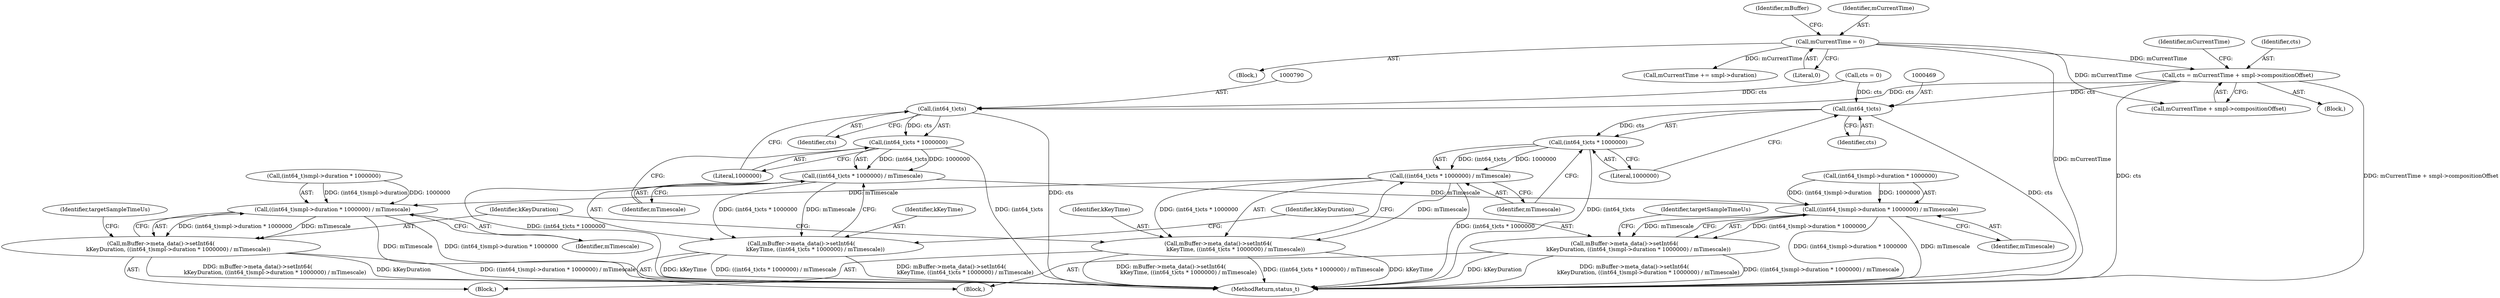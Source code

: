 digraph "0_Android_d48f0f145f8f0f4472bc0af668ac9a8bce44ba9b@integer" {
"1000337" [label="(Call,cts = mCurrentTime + smpl->compositionOffset)"];
"1000247" [label="(Call,mCurrentTime = 0)"];
"1000468" [label="(Call,(int64_t)cts)"];
"1000467" [label="(Call,(int64_t)cts * 1000000)"];
"1000466" [label="(Call,((int64_t)cts * 1000000) / mTimescale)"];
"1000464" [label="(Call,mBuffer->meta_data()->setInt64(\n                    kKeyTime, ((int64_t)cts * 1000000) / mTimescale))"];
"1000475" [label="(Call,((int64_t)smpl->duration * 1000000) / mTimescale)"];
"1000473" [label="(Call,mBuffer->meta_data()->setInt64(\n                    kKeyDuration, ((int64_t)smpl->duration * 1000000) / mTimescale))"];
"1000789" [label="(Call,(int64_t)cts)"];
"1000788" [label="(Call,(int64_t)cts * 1000000)"];
"1000787" [label="(Call,((int64_t)cts * 1000000) / mTimescale)"];
"1000785" [label="(Call,mBuffer->meta_data()->setInt64(\n                kKeyTime, ((int64_t)cts * 1000000) / mTimescale))"];
"1000796" [label="(Call,((int64_t)smpl->duration * 1000000) / mTimescale)"];
"1000794" [label="(Call,mBuffer->meta_data()->setInt64(\n                kKeyDuration, ((int64_t)smpl->duration * 1000000) / mTimescale))"];
"1000468" [label="(Call,(int64_t)cts)"];
"1000475" [label="(Call,((int64_t)smpl->duration * 1000000) / mTimescale)"];
"1000472" [label="(Identifier,mTimescale)"];
"1000785" [label="(Call,mBuffer->meta_data()->setInt64(\n                kKeyTime, ((int64_t)cts * 1000000) / mTimescale))"];
"1000792" [label="(Literal,1000000)"];
"1000830" [label="(MethodReturn,status_t)"];
"1000337" [label="(Call,cts = mCurrentTime + smpl->compositionOffset)"];
"1000476" [label="(Call,(int64_t)smpl->duration * 1000000)"];
"1000794" [label="(Call,mBuffer->meta_data()->setInt64(\n                kKeyDuration, ((int64_t)smpl->duration * 1000000) / mTimescale))"];
"1000789" [label="(Call,(int64_t)cts)"];
"1000474" [label="(Identifier,kKeyDuration)"];
"1000486" [label="(Identifier,targetSampleTimeUs)"];
"1000787" [label="(Call,((int64_t)cts * 1000000) / mTimescale)"];
"1000592" [label="(Block,)"];
"1000432" [label="(Block,)"];
"1000466" [label="(Call,((int64_t)cts * 1000000) / mTimescale)"];
"1000804" [label="(Identifier,mTimescale)"];
"1000249" [label="(Literal,0)"];
"1000338" [label="(Identifier,cts)"];
"1000247" [label="(Call,mCurrentTime = 0)"];
"1000797" [label="(Call,(int64_t)smpl->duration * 1000000)"];
"1000465" [label="(Identifier,kKeyTime)"];
"1000788" [label="(Call,(int64_t)cts * 1000000)"];
"1000470" [label="(Identifier,cts)"];
"1000793" [label="(Identifier,mTimescale)"];
"1000483" [label="(Identifier,mTimescale)"];
"1000283" [label="(Block,)"];
"1000467" [label="(Call,(int64_t)cts * 1000000)"];
"1000807" [label="(Identifier,targetSampleTimeUs)"];
"1000471" [label="(Literal,1000000)"];
"1000232" [label="(Block,)"];
"1000345" [label="(Identifier,mCurrentTime)"];
"1000786" [label="(Identifier,kKeyTime)"];
"1000344" [label="(Call,mCurrentTime += smpl->duration)"];
"1000339" [label="(Call,mCurrentTime + smpl->compositionOffset)"];
"1000795" [label="(Identifier,kKeyDuration)"];
"1000791" [label="(Identifier,cts)"];
"1000796" [label="(Call,((int64_t)smpl->duration * 1000000) / mTimescale)"];
"1000252" [label="(Identifier,mBuffer)"];
"1000268" [label="(Call,cts = 0)"];
"1000464" [label="(Call,mBuffer->meta_data()->setInt64(\n                    kKeyTime, ((int64_t)cts * 1000000) / mTimescale))"];
"1000473" [label="(Call,mBuffer->meta_data()->setInt64(\n                    kKeyDuration, ((int64_t)smpl->duration * 1000000) / mTimescale))"];
"1000248" [label="(Identifier,mCurrentTime)"];
"1000337" -> "1000283"  [label="AST: "];
"1000337" -> "1000339"  [label="CFG: "];
"1000338" -> "1000337"  [label="AST: "];
"1000339" -> "1000337"  [label="AST: "];
"1000345" -> "1000337"  [label="CFG: "];
"1000337" -> "1000830"  [label="DDG: mCurrentTime + smpl->compositionOffset"];
"1000337" -> "1000830"  [label="DDG: cts"];
"1000247" -> "1000337"  [label="DDG: mCurrentTime"];
"1000337" -> "1000468"  [label="DDG: cts"];
"1000337" -> "1000789"  [label="DDG: cts"];
"1000247" -> "1000232"  [label="AST: "];
"1000247" -> "1000249"  [label="CFG: "];
"1000248" -> "1000247"  [label="AST: "];
"1000249" -> "1000247"  [label="AST: "];
"1000252" -> "1000247"  [label="CFG: "];
"1000247" -> "1000830"  [label="DDG: mCurrentTime"];
"1000247" -> "1000339"  [label="DDG: mCurrentTime"];
"1000247" -> "1000344"  [label="DDG: mCurrentTime"];
"1000468" -> "1000467"  [label="AST: "];
"1000468" -> "1000470"  [label="CFG: "];
"1000469" -> "1000468"  [label="AST: "];
"1000470" -> "1000468"  [label="AST: "];
"1000471" -> "1000468"  [label="CFG: "];
"1000468" -> "1000830"  [label="DDG: cts"];
"1000468" -> "1000467"  [label="DDG: cts"];
"1000268" -> "1000468"  [label="DDG: cts"];
"1000467" -> "1000466"  [label="AST: "];
"1000467" -> "1000471"  [label="CFG: "];
"1000471" -> "1000467"  [label="AST: "];
"1000472" -> "1000467"  [label="CFG: "];
"1000467" -> "1000830"  [label="DDG: (int64_t)cts"];
"1000467" -> "1000466"  [label="DDG: (int64_t)cts"];
"1000467" -> "1000466"  [label="DDG: 1000000"];
"1000466" -> "1000464"  [label="AST: "];
"1000466" -> "1000472"  [label="CFG: "];
"1000472" -> "1000466"  [label="AST: "];
"1000464" -> "1000466"  [label="CFG: "];
"1000466" -> "1000830"  [label="DDG: (int64_t)cts * 1000000"];
"1000466" -> "1000464"  [label="DDG: (int64_t)cts * 1000000"];
"1000466" -> "1000464"  [label="DDG: mTimescale"];
"1000466" -> "1000475"  [label="DDG: mTimescale"];
"1000464" -> "1000432"  [label="AST: "];
"1000465" -> "1000464"  [label="AST: "];
"1000474" -> "1000464"  [label="CFG: "];
"1000464" -> "1000830"  [label="DDG: kKeyTime"];
"1000464" -> "1000830"  [label="DDG: mBuffer->meta_data()->setInt64(\n                    kKeyTime, ((int64_t)cts * 1000000) / mTimescale)"];
"1000464" -> "1000830"  [label="DDG: ((int64_t)cts * 1000000) / mTimescale"];
"1000475" -> "1000473"  [label="AST: "];
"1000475" -> "1000483"  [label="CFG: "];
"1000476" -> "1000475"  [label="AST: "];
"1000483" -> "1000475"  [label="AST: "];
"1000473" -> "1000475"  [label="CFG: "];
"1000475" -> "1000830"  [label="DDG: mTimescale"];
"1000475" -> "1000830"  [label="DDG: (int64_t)smpl->duration * 1000000"];
"1000475" -> "1000473"  [label="DDG: (int64_t)smpl->duration * 1000000"];
"1000475" -> "1000473"  [label="DDG: mTimescale"];
"1000476" -> "1000475"  [label="DDG: (int64_t)smpl->duration"];
"1000476" -> "1000475"  [label="DDG: 1000000"];
"1000473" -> "1000432"  [label="AST: "];
"1000474" -> "1000473"  [label="AST: "];
"1000486" -> "1000473"  [label="CFG: "];
"1000473" -> "1000830"  [label="DDG: kKeyDuration"];
"1000473" -> "1000830"  [label="DDG: ((int64_t)smpl->duration * 1000000) / mTimescale"];
"1000473" -> "1000830"  [label="DDG: mBuffer->meta_data()->setInt64(\n                    kKeyDuration, ((int64_t)smpl->duration * 1000000) / mTimescale)"];
"1000789" -> "1000788"  [label="AST: "];
"1000789" -> "1000791"  [label="CFG: "];
"1000790" -> "1000789"  [label="AST: "];
"1000791" -> "1000789"  [label="AST: "];
"1000792" -> "1000789"  [label="CFG: "];
"1000789" -> "1000830"  [label="DDG: cts"];
"1000789" -> "1000788"  [label="DDG: cts"];
"1000268" -> "1000789"  [label="DDG: cts"];
"1000788" -> "1000787"  [label="AST: "];
"1000788" -> "1000792"  [label="CFG: "];
"1000792" -> "1000788"  [label="AST: "];
"1000793" -> "1000788"  [label="CFG: "];
"1000788" -> "1000830"  [label="DDG: (int64_t)cts"];
"1000788" -> "1000787"  [label="DDG: (int64_t)cts"];
"1000788" -> "1000787"  [label="DDG: 1000000"];
"1000787" -> "1000785"  [label="AST: "];
"1000787" -> "1000793"  [label="CFG: "];
"1000793" -> "1000787"  [label="AST: "];
"1000785" -> "1000787"  [label="CFG: "];
"1000787" -> "1000830"  [label="DDG: (int64_t)cts * 1000000"];
"1000787" -> "1000785"  [label="DDG: (int64_t)cts * 1000000"];
"1000787" -> "1000785"  [label="DDG: mTimescale"];
"1000787" -> "1000796"  [label="DDG: mTimescale"];
"1000785" -> "1000592"  [label="AST: "];
"1000786" -> "1000785"  [label="AST: "];
"1000795" -> "1000785"  [label="CFG: "];
"1000785" -> "1000830"  [label="DDG: mBuffer->meta_data()->setInt64(\n                kKeyTime, ((int64_t)cts * 1000000) / mTimescale)"];
"1000785" -> "1000830"  [label="DDG: kKeyTime"];
"1000785" -> "1000830"  [label="DDG: ((int64_t)cts * 1000000) / mTimescale"];
"1000796" -> "1000794"  [label="AST: "];
"1000796" -> "1000804"  [label="CFG: "];
"1000797" -> "1000796"  [label="AST: "];
"1000804" -> "1000796"  [label="AST: "];
"1000794" -> "1000796"  [label="CFG: "];
"1000796" -> "1000830"  [label="DDG: mTimescale"];
"1000796" -> "1000830"  [label="DDG: (int64_t)smpl->duration * 1000000"];
"1000796" -> "1000794"  [label="DDG: (int64_t)smpl->duration * 1000000"];
"1000796" -> "1000794"  [label="DDG: mTimescale"];
"1000797" -> "1000796"  [label="DDG: (int64_t)smpl->duration"];
"1000797" -> "1000796"  [label="DDG: 1000000"];
"1000794" -> "1000592"  [label="AST: "];
"1000795" -> "1000794"  [label="AST: "];
"1000807" -> "1000794"  [label="CFG: "];
"1000794" -> "1000830"  [label="DDG: ((int64_t)smpl->duration * 1000000) / mTimescale"];
"1000794" -> "1000830"  [label="DDG: kKeyDuration"];
"1000794" -> "1000830"  [label="DDG: mBuffer->meta_data()->setInt64(\n                kKeyDuration, ((int64_t)smpl->duration * 1000000) / mTimescale)"];
}

